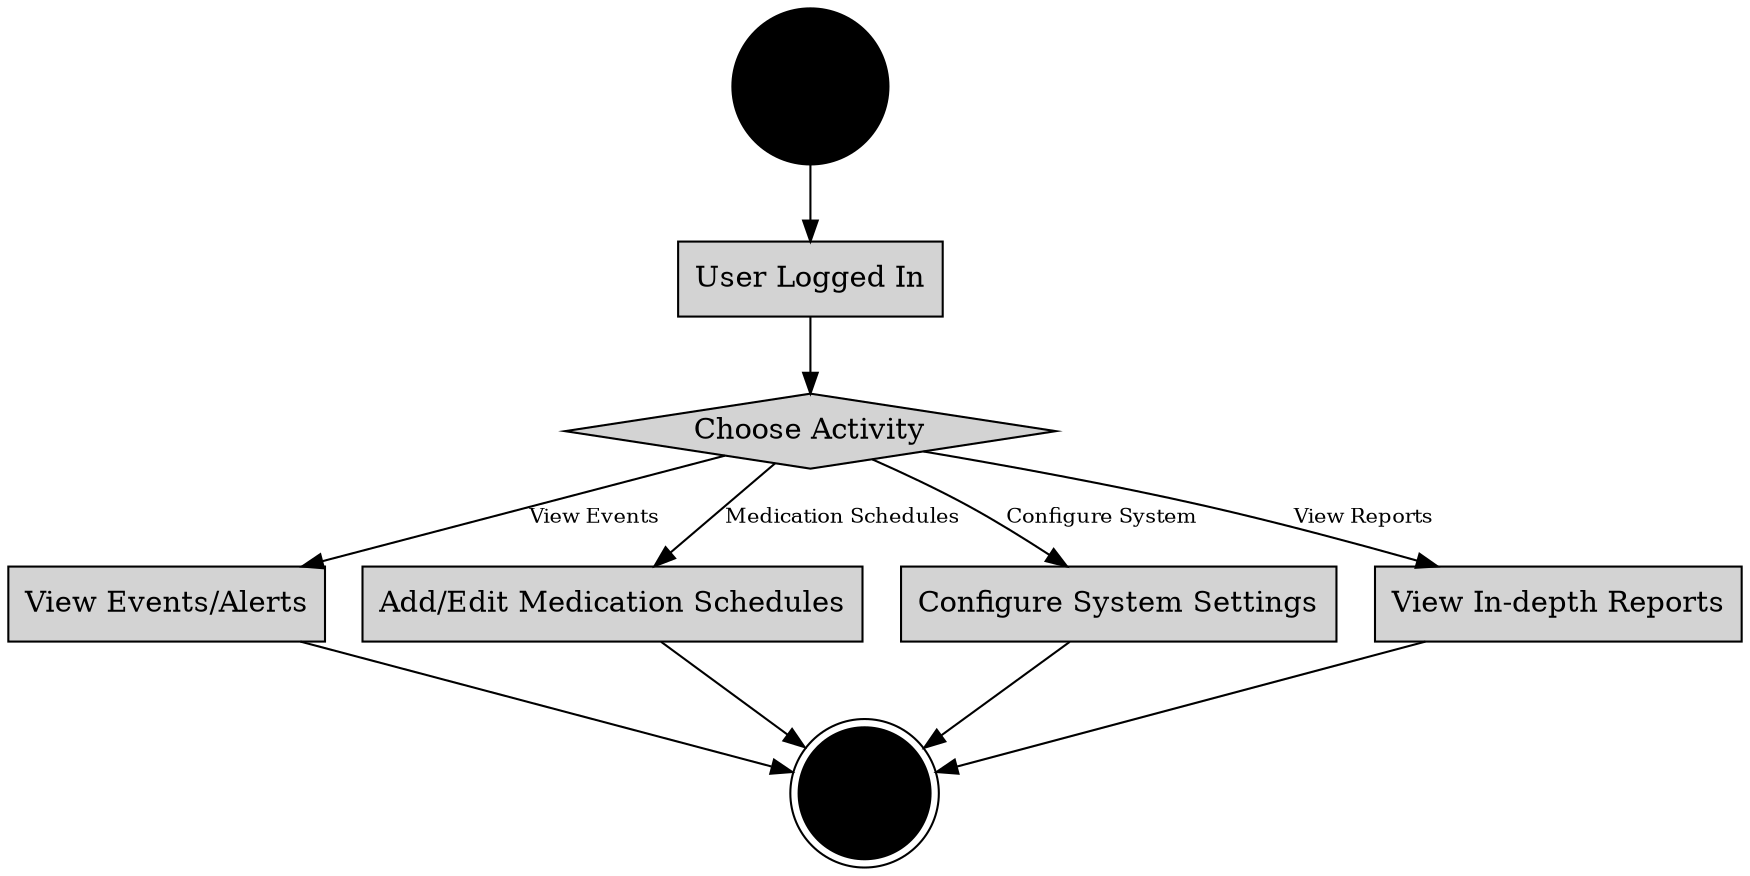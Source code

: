digraph PostLoginUserActivities {
    // Graph style
    rankdir=TB;
    node [shape=rect, style=filled, fillcolor=lightgrey];
    edge [fontsize=10];

    // Nodes
    start [label="Start", shape=circle, fillcolor=black, width=0.3];
    loggedIn [label="User Logged In"];
    chooseActivity [label="Choose Activity", shape=diamond];
    viewEvents [label="View Events/Alerts"];
    addMedication [label="Add/Edit Medication Schedules"];
    configureSystem [label="Configure System Settings"];
    viewReports [label="View In-depth Reports"];
    end [label="End", shape=doublecircle, fillcolor=black, width=0.3];

    // Edges
    start -> loggedIn;
    loggedIn -> chooseActivity;
    chooseActivity -> viewEvents [label="View Events"];
    chooseActivity -> addMedication [label="Medication Schedules"];
    chooseActivity -> configureSystem [label="Configure System"];
    chooseActivity -> viewReports [label="View Reports"];
    viewEvents -> end;
    addMedication -> end;
    configureSystem -> end;
    viewReports -> end;
}
